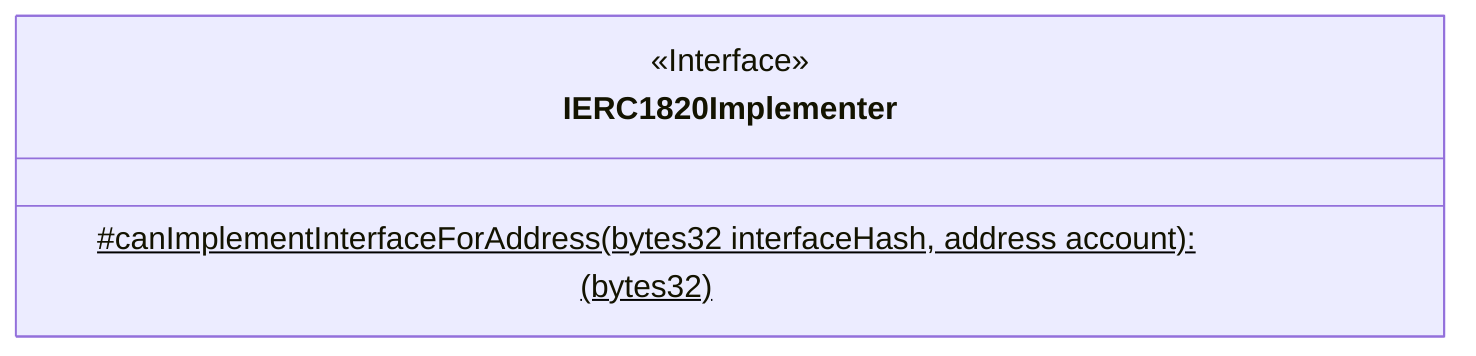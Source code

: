 classDiagram
  %% 409:356:0
  class IERC1820Implementer {
    <<Interface>>
    #canImplementInterfaceForAddress(bytes32 interfaceHash, address account): (bytes32)$
  }